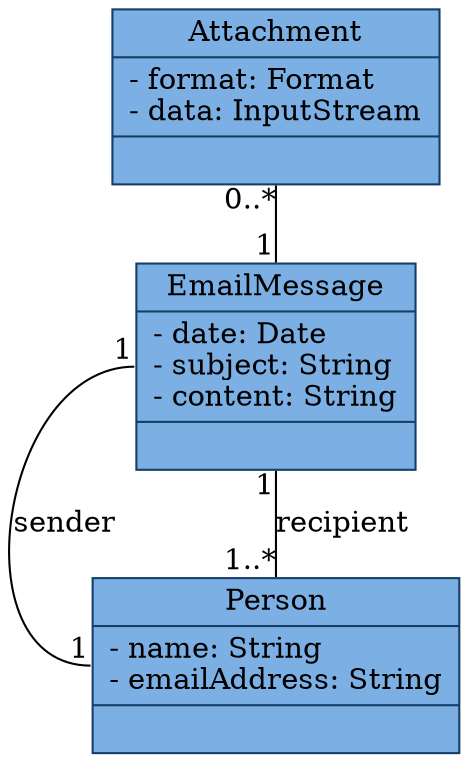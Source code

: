 digraph emails_uml {
  node [style=filled, fillcolor="#7cb0e4", color="#153d66"]

  node [shape=record]; { node[label = "{<name>Attachment|- format: Format\l- data: InputStream|<methods>}"] attachment_class };
  node [shape=record]; { node[label = "{<name>EmailMessage|<attributes>- date: Date\l- subject: String\l- content: String\l|<methods>}"] email_message_class };
  node [shape=record]; { node[label = "{<name>Person|<attributes>- name: String\l- emailAddress: String\l|}"] person_class };

  edge[arrowhead=none];
  attachment_class:methods -> email_message_class:name [headlabel="1", taillabel="0..*"];
  email_message_class:attributes -> person_class:attributes [headlabel="1", taillabel="1", label="sender"];
  email_message_class:methods -> person_class:name [headlabel="1..*", taillabel="1", label="recipient"];
}
